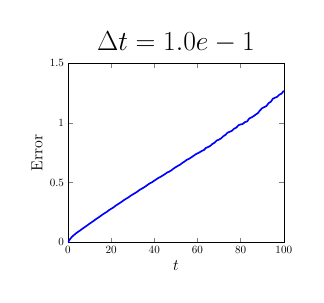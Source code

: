 \begin{tikzpicture}[scale=0.4]

\begin{axis}[
  xmin = 0,
  xmax = 100,
  xtick = {0,20,40,60,80,100},
  xlabel = $t$,
  ymin = 0,
  ymax = 1.5E0,
  ytick = {0,0.5,1,1.5},
%  yticklabels = {$0$,$1$E$-7$},
  ylabel = {Error},
%  ylabel style = {yshift = 10pt},
  label style = {font=\Large},
  title = {\Huge$\Delta t=1.0e-1$}
  ]

% max of error in area and length
\addplot [mark=none,blue,line width=1.5] table{
0.0e+00 0.0e+00
1.0e+00 2.768e-02
2.0e+00 4.889e-02
3.0e+00 6.413e-02
4.0e+00 7.885e-02
5.0e+00 9.158e-02
6.0e+00 1.039e-01
7.0e+00 1.179e-01
8.0e+00 1.3e-01
9.0e+00 1.424e-01
1.0e+01 1.562e-01
1.1e+01 1.682e-01
1.2e+01 1.808e-01
1.3e+01 1.944e-01
1.4e+01 2.062e-01
1.5e+01 2.187e-01
1.6e+01 2.322e-01
1.7e+01 2.437e-01
1.8e+01 2.546e-01
1.9e+01 2.689e-01
2.0e+01 2.806e-01
2.1e+01 2.909e-01
2.2e+01 3.049e-01
2.3e+01 3.174e-01
2.4e+01 3.283e-01
2.5e+01 3.405e-01
2.6e+01 3.538e-01
2.7e+01 3.652e-01
2.8e+01 3.758e-01
2.9e+01 3.892e-01
3.0e+01 4.004e-01
3.1e+01 4.109e-01
3.2e+01 4.218e-01
3.3e+01 4.358e-01
3.4e+01 4.471e-01
3.5e+01 4.565e-01
3.6e+01 4.687e-01
3.7e+01 4.823e-01
3.8e+01 4.94e-01
3.9e+01 5.031e-01
4.0e+01 5.155e-01
4.1e+01 5.278e-01
4.2e+01 5.399e-01
4.3e+01 5.49e-01
4.4e+01 5.601e-01
4.5e+01 5.716e-01
4.6e+01 5.841e-01
4.7e+01 5.923e-01
4.8e+01 6.036e-01
4.9e+01 6.178e-01
5.0e+01 6.294e-01
5.1e+01 6.403e-01
5.2e+01 6.5e-01
5.3e+01 6.643e-01
5.4e+01 6.754e-01
5.5e+01 6.897e-01
5.6e+01 6.977e-01
5.7e+01 7.088e-01
5.8e+01 7.209e-01
5.9e+01 7.345e-01
6.0e+01 7.44e-01
6.1e+01 7.531e-01
6.2e+01 7.641e-01
6.3e+01 7.724e-01
6.4e+01 7.905e-01
6.5e+01 7.976e-01
6.6e+01 8.077e-01
6.7e+01 8.239e-01
6.8e+01 8.341e-01
6.9e+01 8.524e-01
7.0e+01 8.595e-01
7.1e+01 8.702e-01
7.2e+01 8.879e-01
7.3e+01 8.992e-01
7.4e+01 9.177e-01
7.5e+01 9.251e-01
7.6e+01 9.335e-01
7.7e+01 9.508e-01
7.8e+01 9.594e-01
7.9e+01 9.794e-01
8.0e+01 9.864e-01
8.1e+01 9.904e-01
8.2e+01 1.006e+00
8.3e+01 1.011e+00
8.4e+01 1.036e+00
8.5e+01 1.045e+00
8.6e+01 1.055e+00
8.7e+01 1.069e+00
8.8e+01 1.081e+00
8.9e+01 1.104e+00
9.0e+01 1.123e+00
9.1e+01 1.131e+00
9.2e+01 1.141e+00
9.3e+01 1.165e+00
9.4e+01 1.176e+00
9.5e+01 1.202e+00
9.6e+01 1.21e+00
9.7e+01 1.218e+00
9.8e+01 1.236e+00
9.9e+01 1.244e+00
1.0e+02 1.268e+00
};

\end{axis}

\end{tikzpicture}


